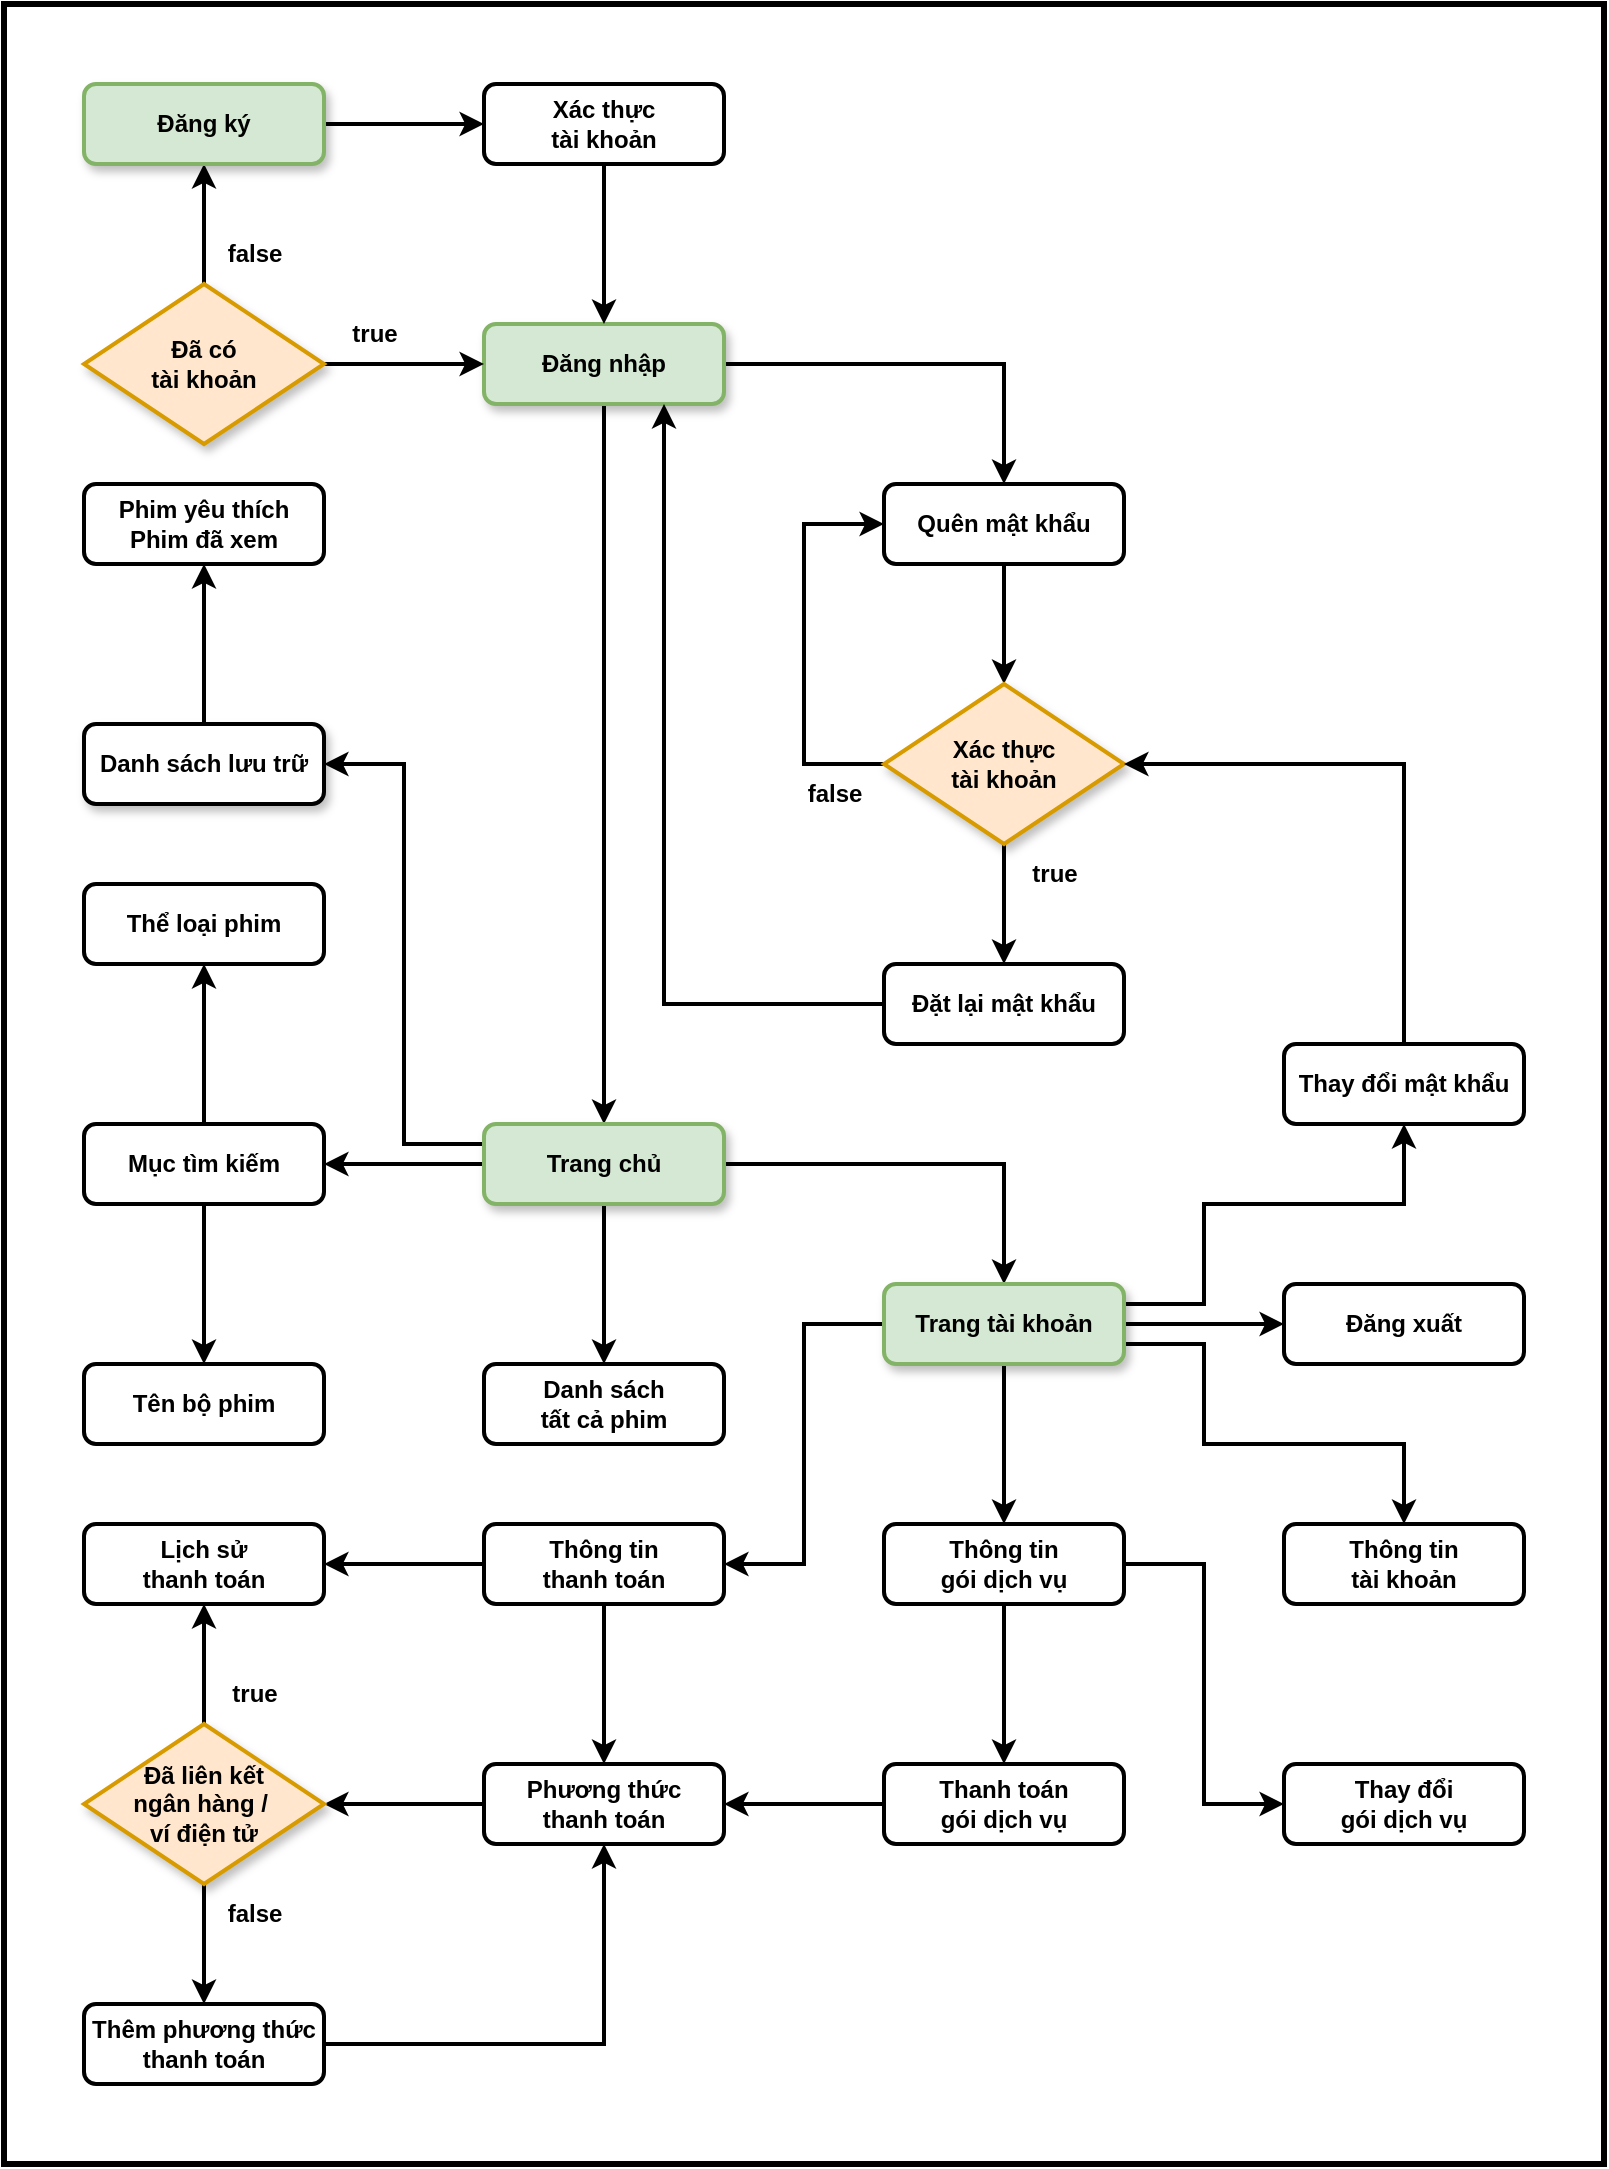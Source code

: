 <mxfile version="21.1.1" type="device">
  <diagram id="V4xvGhXXIzjxUZkRCBjT" name="Trang-1">
    <mxGraphModel dx="1377" dy="756" grid="1" gridSize="10" guides="1" tooltips="1" connect="1" arrows="1" fold="1" page="1" pageScale="1" pageWidth="827" pageHeight="1169" math="0" shadow="0">
      <root>
        <mxCell id="0" />
        <mxCell id="1" parent="0" />
        <mxCell id="R6R2RgUmrvNEscCB8xWO-100" value="" style="rounded=0;whiteSpace=wrap;html=1;strokeWidth=3;" vertex="1" parent="1">
          <mxGeometry x="13" y="40" width="800" height="1080" as="geometry" />
        </mxCell>
        <mxCell id="R6R2RgUmrvNEscCB8xWO-32" style="edgeStyle=orthogonalEdgeStyle;orthogonalLoop=1;jettySize=auto;html=1;entryX=0.5;entryY=0;entryDx=0;entryDy=0;rounded=0;strokeWidth=2;fontFamily=Helvetica;fontStyle=1;shadow=0;" edge="1" parent="1" source="R6R2RgUmrvNEscCB8xWO-18" target="R6R2RgUmrvNEscCB8xWO-28">
          <mxGeometry relative="1" as="geometry" />
        </mxCell>
        <mxCell id="R6R2RgUmrvNEscCB8xWO-39" style="edgeStyle=orthogonalEdgeStyle;orthogonalLoop=1;jettySize=auto;html=1;exitX=0.5;exitY=1;exitDx=0;exitDy=0;fontFamily=Helvetica;fontStyle=1;strokeWidth=2;shadow=0;" edge="1" parent="1" source="R6R2RgUmrvNEscCB8xWO-18">
          <mxGeometry relative="1" as="geometry">
            <mxPoint x="313" y="600" as="targetPoint" />
          </mxGeometry>
        </mxCell>
        <mxCell id="R6R2RgUmrvNEscCB8xWO-18" value="Đăng nhập" style="rounded=1;whiteSpace=wrap;html=1;strokeWidth=2;fontFamily=Helvetica;fontStyle=1;shadow=1;fillColor=#d5e8d4;strokeColor=#82b366;" vertex="1" parent="1">
          <mxGeometry x="253" y="200" width="120" height="40" as="geometry" />
        </mxCell>
        <mxCell id="R6R2RgUmrvNEscCB8xWO-20" style="edgeStyle=orthogonalEdgeStyle;orthogonalLoop=1;jettySize=auto;html=1;entryX=0;entryY=0.5;entryDx=0;entryDy=0;strokeWidth=2;fontFamily=Helvetica;fontStyle=1;shadow=0;" edge="1" parent="1" source="R6R2RgUmrvNEscCB8xWO-19" target="R6R2RgUmrvNEscCB8xWO-18">
          <mxGeometry relative="1" as="geometry" />
        </mxCell>
        <mxCell id="R6R2RgUmrvNEscCB8xWO-23" style="edgeStyle=orthogonalEdgeStyle;orthogonalLoop=1;jettySize=auto;html=1;entryX=0.5;entryY=1;entryDx=0;entryDy=0;strokeWidth=2;fontFamily=Helvetica;fontStyle=1;shadow=0;" edge="1" parent="1" source="R6R2RgUmrvNEscCB8xWO-19" target="R6R2RgUmrvNEscCB8xWO-22">
          <mxGeometry relative="1" as="geometry" />
        </mxCell>
        <mxCell id="R6R2RgUmrvNEscCB8xWO-19" value="Đã có&lt;br&gt;tài khoản" style="rhombus;whiteSpace=wrap;html=1;fontFamily=Helvetica;strokeWidth=2;fontStyle=1;shadow=1;fillColor=#ffe6cc;strokeColor=#d79b00;" vertex="1" parent="1">
          <mxGeometry x="53" y="180" width="120" height="80" as="geometry" />
        </mxCell>
        <mxCell id="R6R2RgUmrvNEscCB8xWO-21" value="true" style="text;html=1;align=center;verticalAlign=middle;resizable=0;points=[];autosize=1;strokeColor=none;fillColor=none;fontStyle=1;strokeWidth=2;fontFamily=Helvetica;shadow=0;" vertex="1" parent="1">
          <mxGeometry x="173" y="190" width="50" height="30" as="geometry" />
        </mxCell>
        <mxCell id="R6R2RgUmrvNEscCB8xWO-26" style="edgeStyle=orthogonalEdgeStyle;orthogonalLoop=1;jettySize=auto;html=1;exitX=1;exitY=0.5;exitDx=0;exitDy=0;entryX=0;entryY=0.5;entryDx=0;entryDy=0;strokeWidth=2;fontFamily=Helvetica;fontStyle=1;shadow=0;" edge="1" parent="1" source="R6R2RgUmrvNEscCB8xWO-22" target="R6R2RgUmrvNEscCB8xWO-25">
          <mxGeometry relative="1" as="geometry" />
        </mxCell>
        <mxCell id="R6R2RgUmrvNEscCB8xWO-22" value="Đăng ký" style="rounded=1;whiteSpace=wrap;html=1;strokeWidth=2;fontFamily=Helvetica;fontStyle=1;shadow=1;fillColor=#d5e8d4;strokeColor=#82b366;" vertex="1" parent="1">
          <mxGeometry x="53" y="80" width="120" height="40" as="geometry" />
        </mxCell>
        <mxCell id="R6R2RgUmrvNEscCB8xWO-24" value="false" style="text;html=1;align=center;verticalAlign=middle;resizable=0;points=[];autosize=1;strokeColor=none;fillColor=none;fontStyle=1;strokeWidth=2;fontFamily=Helvetica;shadow=0;" vertex="1" parent="1">
          <mxGeometry x="113" y="150" width="50" height="30" as="geometry" />
        </mxCell>
        <mxCell id="R6R2RgUmrvNEscCB8xWO-27" style="edgeStyle=orthogonalEdgeStyle;orthogonalLoop=1;jettySize=auto;html=1;exitX=0.5;exitY=1;exitDx=0;exitDy=0;entryX=0.5;entryY=0;entryDx=0;entryDy=0;strokeWidth=2;fontFamily=Helvetica;fontStyle=1;shadow=0;" edge="1" parent="1" source="R6R2RgUmrvNEscCB8xWO-25" target="R6R2RgUmrvNEscCB8xWO-18">
          <mxGeometry relative="1" as="geometry" />
        </mxCell>
        <mxCell id="R6R2RgUmrvNEscCB8xWO-25" value="Xác thực&lt;br&gt;tài khoản" style="rounded=1;whiteSpace=wrap;html=1;strokeWidth=2;fontFamily=Helvetica;fontStyle=1;shadow=0;" vertex="1" parent="1">
          <mxGeometry x="253" y="80" width="120" height="40" as="geometry" />
        </mxCell>
        <mxCell id="R6R2RgUmrvNEscCB8xWO-33" style="edgeStyle=orthogonalEdgeStyle;orthogonalLoop=1;jettySize=auto;html=1;entryX=0.5;entryY=0;entryDx=0;entryDy=0;strokeWidth=2;fontFamily=Helvetica;fontStyle=1;shadow=0;" edge="1" parent="1" source="R6R2RgUmrvNEscCB8xWO-28" target="R6R2RgUmrvNEscCB8xWO-30">
          <mxGeometry relative="1" as="geometry" />
        </mxCell>
        <mxCell id="R6R2RgUmrvNEscCB8xWO-28" value="Quên mật khẩu" style="rounded=1;whiteSpace=wrap;html=1;strokeWidth=2;fontFamily=Helvetica;fontStyle=1;shadow=0;" vertex="1" parent="1">
          <mxGeometry x="453" y="280" width="120" height="40" as="geometry" />
        </mxCell>
        <mxCell id="R6R2RgUmrvNEscCB8xWO-35" style="edgeStyle=orthogonalEdgeStyle;orthogonalLoop=1;jettySize=auto;html=1;entryX=0.75;entryY=1;entryDx=0;entryDy=0;rounded=0;strokeWidth=2;fontFamily=Helvetica;fontStyle=1;shadow=0;" edge="1" parent="1" source="R6R2RgUmrvNEscCB8xWO-29" target="R6R2RgUmrvNEscCB8xWO-18">
          <mxGeometry relative="1" as="geometry" />
        </mxCell>
        <mxCell id="R6R2RgUmrvNEscCB8xWO-29" value="Đặt lại mật khẩu" style="rounded=1;whiteSpace=wrap;html=1;strokeWidth=2;fontFamily=Helvetica;fontStyle=1;shadow=0;" vertex="1" parent="1">
          <mxGeometry x="453" y="520" width="120" height="40" as="geometry" />
        </mxCell>
        <mxCell id="R6R2RgUmrvNEscCB8xWO-34" style="edgeStyle=orthogonalEdgeStyle;orthogonalLoop=1;jettySize=auto;html=1;entryX=0.5;entryY=0;entryDx=0;entryDy=0;strokeWidth=2;fontFamily=Helvetica;fontStyle=1;shadow=0;" edge="1" parent="1" source="R6R2RgUmrvNEscCB8xWO-30" target="R6R2RgUmrvNEscCB8xWO-29">
          <mxGeometry relative="1" as="geometry" />
        </mxCell>
        <mxCell id="R6R2RgUmrvNEscCB8xWO-38" style="edgeStyle=orthogonalEdgeStyle;orthogonalLoop=1;jettySize=auto;html=1;exitX=1;exitY=0.5;exitDx=0;exitDy=0;entryX=0;entryY=0.5;entryDx=0;entryDy=0;rounded=0;strokeWidth=2;fontFamily=Helvetica;fontStyle=1;shadow=0;" edge="1" parent="1" source="R6R2RgUmrvNEscCB8xWO-30" target="R6R2RgUmrvNEscCB8xWO-28">
          <mxGeometry relative="1" as="geometry">
            <Array as="points">
              <mxPoint x="413" y="420" />
              <mxPoint x="413" y="300" />
            </Array>
          </mxGeometry>
        </mxCell>
        <mxCell id="R6R2RgUmrvNEscCB8xWO-30" value="Xác thực&lt;br&gt;tài khoản" style="rhombus;whiteSpace=wrap;html=1;fontFamily=Helvetica;strokeWidth=2;fontStyle=1;shadow=1;fillColor=#ffe6cc;strokeColor=#d79b00;" vertex="1" parent="1">
          <mxGeometry x="453" y="380" width="120" height="80" as="geometry" />
        </mxCell>
        <mxCell id="R6R2RgUmrvNEscCB8xWO-36" value="true" style="text;html=1;align=center;verticalAlign=middle;resizable=0;points=[];autosize=1;strokeColor=none;fillColor=none;fontStyle=1;strokeWidth=2;fontFamily=Helvetica;shadow=0;" vertex="1" parent="1">
          <mxGeometry x="513" y="460" width="50" height="30" as="geometry" />
        </mxCell>
        <mxCell id="R6R2RgUmrvNEscCB8xWO-37" value="false" style="text;html=1;align=center;verticalAlign=middle;resizable=0;points=[];autosize=1;strokeColor=none;fillColor=none;fontStyle=1;strokeWidth=2;fontFamily=Helvetica;shadow=0;" vertex="1" parent="1">
          <mxGeometry x="403" y="420" width="50" height="30" as="geometry" />
        </mxCell>
        <mxCell id="R6R2RgUmrvNEscCB8xWO-42" style="edgeStyle=orthogonalEdgeStyle;orthogonalLoop=1;jettySize=auto;html=1;entryX=0.5;entryY=0;entryDx=0;entryDy=0;fontFamily=Helvetica;fontStyle=1;rounded=0;exitX=1;exitY=0.5;exitDx=0;exitDy=0;strokeWidth=2;shadow=0;" edge="1" parent="1" source="R6R2RgUmrvNEscCB8xWO-40" target="R6R2RgUmrvNEscCB8xWO-41">
          <mxGeometry relative="1" as="geometry">
            <mxPoint x="453" y="620" as="sourcePoint" />
          </mxGeometry>
        </mxCell>
        <mxCell id="R6R2RgUmrvNEscCB8xWO-94" style="edgeStyle=orthogonalEdgeStyle;orthogonalLoop=1;jettySize=auto;html=1;strokeWidth=2;shadow=0;" edge="1" parent="1" source="R6R2RgUmrvNEscCB8xWO-40" target="R6R2RgUmrvNEscCB8xWO-90">
          <mxGeometry relative="1" as="geometry" />
        </mxCell>
        <mxCell id="R6R2RgUmrvNEscCB8xWO-95" style="edgeStyle=orthogonalEdgeStyle;orthogonalLoop=1;jettySize=auto;html=1;entryX=1;entryY=0.5;entryDx=0;entryDy=0;strokeWidth=2;shadow=0;" edge="1" parent="1" source="R6R2RgUmrvNEscCB8xWO-40" target="R6R2RgUmrvNEscCB8xWO-89">
          <mxGeometry relative="1" as="geometry" />
        </mxCell>
        <mxCell id="R6R2RgUmrvNEscCB8xWO-98" style="edgeStyle=orthogonalEdgeStyle;orthogonalLoop=1;jettySize=auto;html=1;exitX=0;exitY=0.25;exitDx=0;exitDy=0;entryX=1;entryY=0.5;entryDx=0;entryDy=0;rounded=0;strokeWidth=2;shadow=0;" edge="1" parent="1" source="R6R2RgUmrvNEscCB8xWO-40" target="R6R2RgUmrvNEscCB8xWO-83">
          <mxGeometry relative="1" as="geometry" />
        </mxCell>
        <mxCell id="R6R2RgUmrvNEscCB8xWO-40" value="Trang chủ" style="rounded=1;whiteSpace=wrap;html=1;strokeWidth=2;fontFamily=Helvetica;fontStyle=1;shadow=1;fillColor=#d5e8d4;strokeColor=#82b366;" vertex="1" parent="1">
          <mxGeometry x="253" y="600" width="120" height="40" as="geometry" />
        </mxCell>
        <mxCell id="R6R2RgUmrvNEscCB8xWO-49" style="edgeStyle=orthogonalEdgeStyle;orthogonalLoop=1;jettySize=auto;html=1;exitX=1;exitY=0.25;exitDx=0;exitDy=0;entryX=0.5;entryY=1;entryDx=0;entryDy=0;rounded=0;strokeWidth=2;shadow=0;" edge="1" parent="1" source="R6R2RgUmrvNEscCB8xWO-41" target="R6R2RgUmrvNEscCB8xWO-47">
          <mxGeometry relative="1" as="geometry">
            <Array as="points">
              <mxPoint x="613" y="690" />
              <mxPoint x="613" y="640" />
              <mxPoint x="713" y="640" />
            </Array>
          </mxGeometry>
        </mxCell>
        <mxCell id="R6R2RgUmrvNEscCB8xWO-51" style="edgeStyle=orthogonalEdgeStyle;orthogonalLoop=1;jettySize=auto;html=1;exitX=1;exitY=0.5;exitDx=0;exitDy=0;entryX=0;entryY=0.5;entryDx=0;entryDy=0;strokeWidth=2;rounded=0;shadow=0;" edge="1" parent="1" source="R6R2RgUmrvNEscCB8xWO-41" target="R6R2RgUmrvNEscCB8xWO-43">
          <mxGeometry relative="1" as="geometry" />
        </mxCell>
        <mxCell id="R6R2RgUmrvNEscCB8xWO-53" style="edgeStyle=orthogonalEdgeStyle;orthogonalLoop=1;jettySize=auto;html=1;entryX=0.5;entryY=0;entryDx=0;entryDy=0;strokeWidth=2;shadow=0;" edge="1" parent="1" source="R6R2RgUmrvNEscCB8xWO-41" target="R6R2RgUmrvNEscCB8xWO-46">
          <mxGeometry relative="1" as="geometry" />
        </mxCell>
        <mxCell id="R6R2RgUmrvNEscCB8xWO-54" style="edgeStyle=orthogonalEdgeStyle;orthogonalLoop=1;jettySize=auto;html=1;entryX=1;entryY=0.5;entryDx=0;entryDy=0;strokeWidth=2;strokeColor=default;rounded=0;shadow=0;" edge="1" parent="1" source="R6R2RgUmrvNEscCB8xWO-41" target="R6R2RgUmrvNEscCB8xWO-45">
          <mxGeometry relative="1" as="geometry" />
        </mxCell>
        <mxCell id="R6R2RgUmrvNEscCB8xWO-68" style="edgeStyle=orthogonalEdgeStyle;orthogonalLoop=1;jettySize=auto;html=1;exitX=1;exitY=0.75;exitDx=0;exitDy=0;rounded=0;strokeWidth=2;shadow=0;" edge="1" parent="1" source="R6R2RgUmrvNEscCB8xWO-41" target="R6R2RgUmrvNEscCB8xWO-44">
          <mxGeometry relative="1" as="geometry">
            <Array as="points">
              <mxPoint x="613" y="710" />
              <mxPoint x="613" y="760" />
              <mxPoint x="713" y="760" />
            </Array>
          </mxGeometry>
        </mxCell>
        <mxCell id="R6R2RgUmrvNEscCB8xWO-41" value="Trang tài khoản" style="rounded=1;whiteSpace=wrap;html=1;strokeWidth=2;fontFamily=Helvetica;fontStyle=1;shadow=1;fillColor=#d5e8d4;strokeColor=#82b366;" vertex="1" parent="1">
          <mxGeometry x="453" y="680" width="120" height="40" as="geometry" />
        </mxCell>
        <mxCell id="R6R2RgUmrvNEscCB8xWO-44" value="Thông tin&lt;br&gt;tài khoản" style="rounded=1;whiteSpace=wrap;html=1;strokeWidth=2;fontFamily=Helvetica;fontStyle=1;shadow=0;" vertex="1" parent="1">
          <mxGeometry x="653" y="800" width="120" height="40" as="geometry" />
        </mxCell>
        <mxCell id="R6R2RgUmrvNEscCB8xWO-61" style="edgeStyle=orthogonalEdgeStyle;orthogonalLoop=1;jettySize=auto;html=1;entryX=0.5;entryY=0;entryDx=0;entryDy=0;strokeWidth=2;shadow=0;" edge="1" parent="1" source="R6R2RgUmrvNEscCB8xWO-45" target="R6R2RgUmrvNEscCB8xWO-59">
          <mxGeometry relative="1" as="geometry" />
        </mxCell>
        <mxCell id="R6R2RgUmrvNEscCB8xWO-62" style="edgeStyle=orthogonalEdgeStyle;orthogonalLoop=1;jettySize=auto;html=1;entryX=1;entryY=0.5;entryDx=0;entryDy=0;strokeWidth=2;shadow=0;" edge="1" parent="1" source="R6R2RgUmrvNEscCB8xWO-45" target="R6R2RgUmrvNEscCB8xWO-60">
          <mxGeometry relative="1" as="geometry" />
        </mxCell>
        <mxCell id="R6R2RgUmrvNEscCB8xWO-45" value="Thông tin&lt;br&gt;thanh toán" style="rounded=1;whiteSpace=wrap;html=1;strokeWidth=2;fontFamily=Helvetica;fontStyle=1;shadow=0;" vertex="1" parent="1">
          <mxGeometry x="253" y="800" width="120" height="40" as="geometry" />
        </mxCell>
        <mxCell id="R6R2RgUmrvNEscCB8xWO-57" style="edgeStyle=orthogonalEdgeStyle;orthogonalLoop=1;jettySize=auto;html=1;exitX=0.5;exitY=1;exitDx=0;exitDy=0;entryX=0.5;entryY=0;entryDx=0;entryDy=0;rounded=0;strokeWidth=2;shadow=0;" edge="1" parent="1" source="R6R2RgUmrvNEscCB8xWO-46" target="R6R2RgUmrvNEscCB8xWO-55">
          <mxGeometry relative="1" as="geometry">
            <Array as="points">
              <mxPoint x="513" y="870" />
              <mxPoint x="513" y="870" />
            </Array>
          </mxGeometry>
        </mxCell>
        <mxCell id="R6R2RgUmrvNEscCB8xWO-58" style="edgeStyle=orthogonalEdgeStyle;orthogonalLoop=1;jettySize=auto;html=1;exitX=1;exitY=0.5;exitDx=0;exitDy=0;rounded=0;entryX=0;entryY=0.5;entryDx=0;entryDy=0;strokeWidth=2;shadow=0;" edge="1" parent="1" source="R6R2RgUmrvNEscCB8xWO-46" target="R6R2RgUmrvNEscCB8xWO-56">
          <mxGeometry relative="1" as="geometry">
            <mxPoint x="623" y="920" as="targetPoint" />
            <Array as="points">
              <mxPoint x="613" y="820" />
              <mxPoint x="613" y="940" />
            </Array>
          </mxGeometry>
        </mxCell>
        <mxCell id="R6R2RgUmrvNEscCB8xWO-46" value="Thông tin&lt;br&gt;gói dịch vụ" style="rounded=1;whiteSpace=wrap;html=1;strokeWidth=2;fontFamily=Helvetica;fontStyle=1;shadow=0;" vertex="1" parent="1">
          <mxGeometry x="453" y="800" width="120" height="40" as="geometry" />
        </mxCell>
        <mxCell id="R6R2RgUmrvNEscCB8xWO-50" style="edgeStyle=orthogonalEdgeStyle;orthogonalLoop=1;jettySize=auto;html=1;rounded=0;entryX=1;entryY=0.5;entryDx=0;entryDy=0;strokeWidth=2;shadow=0;" edge="1" parent="1" source="R6R2RgUmrvNEscCB8xWO-47" target="R6R2RgUmrvNEscCB8xWO-30">
          <mxGeometry relative="1" as="geometry">
            <mxPoint x="653" y="420" as="targetPoint" />
            <Array as="points">
              <mxPoint x="713" y="420" />
            </Array>
          </mxGeometry>
        </mxCell>
        <mxCell id="R6R2RgUmrvNEscCB8xWO-47" value="Thay đổi mật khẩu" style="rounded=1;whiteSpace=wrap;html=1;strokeWidth=2;fontFamily=Helvetica;fontStyle=1;shadow=0;" vertex="1" parent="1">
          <mxGeometry x="653" y="560" width="120" height="40" as="geometry" />
        </mxCell>
        <mxCell id="R6R2RgUmrvNEscCB8xWO-65" style="edgeStyle=orthogonalEdgeStyle;orthogonalLoop=1;jettySize=auto;html=1;entryX=1;entryY=0.5;entryDx=0;entryDy=0;rounded=0;strokeWidth=2;shadow=0;" edge="1" parent="1" source="R6R2RgUmrvNEscCB8xWO-55" target="R6R2RgUmrvNEscCB8xWO-59">
          <mxGeometry relative="1" as="geometry">
            <mxPoint x="373" y="940" as="targetPoint" />
          </mxGeometry>
        </mxCell>
        <mxCell id="R6R2RgUmrvNEscCB8xWO-55" value="Thanh toán&lt;br&gt;gói dịch vụ" style="rounded=1;whiteSpace=wrap;html=1;strokeWidth=2;fontFamily=Helvetica;fontStyle=1;shadow=0;" vertex="1" parent="1">
          <mxGeometry x="453" y="920" width="120" height="40" as="geometry" />
        </mxCell>
        <mxCell id="R6R2RgUmrvNEscCB8xWO-56" value="Thay đổi&lt;br&gt;gói dịch vụ" style="rounded=1;whiteSpace=wrap;html=1;strokeWidth=2;fontFamily=Helvetica;fontStyle=1;shadow=0;" vertex="1" parent="1">
          <mxGeometry x="653" y="920" width="120" height="40" as="geometry" />
        </mxCell>
        <mxCell id="R6R2RgUmrvNEscCB8xWO-70" style="edgeStyle=orthogonalEdgeStyle;orthogonalLoop=1;jettySize=auto;html=1;entryX=1;entryY=0.5;entryDx=0;entryDy=0;strokeWidth=2;shadow=0;" edge="1" parent="1" source="R6R2RgUmrvNEscCB8xWO-59" target="R6R2RgUmrvNEscCB8xWO-69">
          <mxGeometry relative="1" as="geometry" />
        </mxCell>
        <mxCell id="R6R2RgUmrvNEscCB8xWO-59" value="Phương thức&lt;br&gt;thanh toán" style="rounded=1;whiteSpace=wrap;html=1;strokeWidth=2;fontFamily=Helvetica;fontStyle=1;shadow=0;" vertex="1" parent="1">
          <mxGeometry x="253" y="920" width="120" height="40" as="geometry" />
        </mxCell>
        <mxCell id="R6R2RgUmrvNEscCB8xWO-60" value="Lịch sử&lt;br&gt;thanh toán" style="rounded=1;whiteSpace=wrap;html=1;strokeWidth=2;fontFamily=Helvetica;fontStyle=1;shadow=0;" vertex="1" parent="1">
          <mxGeometry x="53" y="800" width="120" height="40" as="geometry" />
        </mxCell>
        <mxCell id="R6R2RgUmrvNEscCB8xWO-43" value="Đăng xuất" style="rounded=1;whiteSpace=wrap;html=1;strokeWidth=2;fontFamily=Helvetica;fontStyle=1;shadow=0;" vertex="1" parent="1">
          <mxGeometry x="653" y="680" width="120" height="40" as="geometry" />
        </mxCell>
        <mxCell id="R6R2RgUmrvNEscCB8xWO-73" style="edgeStyle=orthogonalEdgeStyle;orthogonalLoop=1;jettySize=auto;html=1;entryX=0.5;entryY=1;entryDx=0;entryDy=0;strokeWidth=2;shadow=0;" edge="1" parent="1" source="R6R2RgUmrvNEscCB8xWO-69" target="R6R2RgUmrvNEscCB8xWO-60">
          <mxGeometry relative="1" as="geometry" />
        </mxCell>
        <mxCell id="R6R2RgUmrvNEscCB8xWO-74" style="edgeStyle=orthogonalEdgeStyle;orthogonalLoop=1;jettySize=auto;html=1;entryX=0.5;entryY=0;entryDx=0;entryDy=0;strokeWidth=2;shadow=0;" edge="1" parent="1" source="R6R2RgUmrvNEscCB8xWO-69" target="R6R2RgUmrvNEscCB8xWO-71">
          <mxGeometry relative="1" as="geometry" />
        </mxCell>
        <mxCell id="R6R2RgUmrvNEscCB8xWO-69" value="Đã liên kết&lt;br&gt;ngân hàng /&amp;nbsp;&lt;br&gt;ví điện tử" style="rhombus;whiteSpace=wrap;html=1;fontFamily=Helvetica;strokeWidth=2;fontStyle=1;shadow=1;fillColor=#ffe6cc;strokeColor=#d79b00;" vertex="1" parent="1">
          <mxGeometry x="53" y="900" width="120" height="80" as="geometry" />
        </mxCell>
        <mxCell id="R6R2RgUmrvNEscCB8xWO-79" style="edgeStyle=orthogonalEdgeStyle;orthogonalLoop=1;jettySize=auto;html=1;exitX=1;exitY=0.5;exitDx=0;exitDy=0;entryX=0.5;entryY=1;entryDx=0;entryDy=0;rounded=0;strokeWidth=2;shadow=0;" edge="1" parent="1" source="R6R2RgUmrvNEscCB8xWO-71" target="R6R2RgUmrvNEscCB8xWO-59">
          <mxGeometry relative="1" as="geometry" />
        </mxCell>
        <mxCell id="R6R2RgUmrvNEscCB8xWO-71" value="Thêm phương thức&lt;br&gt;thanh toán" style="rounded=1;whiteSpace=wrap;html=1;strokeWidth=2;fontFamily=Helvetica;fontStyle=1;shadow=0;" vertex="1" parent="1">
          <mxGeometry x="53" y="1040" width="120" height="40" as="geometry" />
        </mxCell>
        <mxCell id="R6R2RgUmrvNEscCB8xWO-80" value="true" style="text;html=1;align=center;verticalAlign=middle;resizable=0;points=[];autosize=1;strokeColor=none;fillColor=none;fontStyle=1;strokeWidth=2;fontFamily=Helvetica;shadow=0;" vertex="1" parent="1">
          <mxGeometry x="113" y="870" width="50" height="30" as="geometry" />
        </mxCell>
        <mxCell id="R6R2RgUmrvNEscCB8xWO-81" value="false" style="text;html=1;align=center;verticalAlign=middle;resizable=0;points=[];autosize=1;strokeColor=none;fillColor=none;fontStyle=1;strokeWidth=2;fontFamily=Helvetica;shadow=0;" vertex="1" parent="1">
          <mxGeometry x="113" y="980" width="50" height="30" as="geometry" />
        </mxCell>
        <mxCell id="R6R2RgUmrvNEscCB8xWO-99" style="edgeStyle=orthogonalEdgeStyle;orthogonalLoop=1;jettySize=auto;html=1;entryX=0.5;entryY=1;entryDx=0;entryDy=0;strokeWidth=2;shadow=0;" edge="1" parent="1" source="R6R2RgUmrvNEscCB8xWO-83" target="R6R2RgUmrvNEscCB8xWO-85">
          <mxGeometry relative="1" as="geometry" />
        </mxCell>
        <mxCell id="R6R2RgUmrvNEscCB8xWO-83" value="Danh sách lưu trữ" style="rounded=1;whiteSpace=wrap;html=1;strokeWidth=2;fontFamily=Helvetica;fontStyle=1;shadow=1;" vertex="1" parent="1">
          <mxGeometry x="53" y="400" width="120" height="40" as="geometry" />
        </mxCell>
        <mxCell id="R6R2RgUmrvNEscCB8xWO-85" value="Phim yêu thích&lt;br&gt;Phim đã xem" style="rounded=1;whiteSpace=wrap;html=1;strokeWidth=2;fontFamily=Helvetica;fontStyle=1;shadow=0;" vertex="1" parent="1">
          <mxGeometry x="53" y="280" width="120" height="40" as="geometry" />
        </mxCell>
        <mxCell id="R6R2RgUmrvNEscCB8xWO-96" style="edgeStyle=orthogonalEdgeStyle;orthogonalLoop=1;jettySize=auto;html=1;entryX=0.5;entryY=1;entryDx=0;entryDy=0;strokeWidth=2;shadow=0;" edge="1" parent="1" source="R6R2RgUmrvNEscCB8xWO-89" target="R6R2RgUmrvNEscCB8xWO-92">
          <mxGeometry relative="1" as="geometry" />
        </mxCell>
        <mxCell id="R6R2RgUmrvNEscCB8xWO-97" style="edgeStyle=orthogonalEdgeStyle;orthogonalLoop=1;jettySize=auto;html=1;entryX=0.5;entryY=0;entryDx=0;entryDy=0;strokeWidth=2;shadow=0;" edge="1" parent="1" source="R6R2RgUmrvNEscCB8xWO-89" target="R6R2RgUmrvNEscCB8xWO-93">
          <mxGeometry relative="1" as="geometry" />
        </mxCell>
        <mxCell id="R6R2RgUmrvNEscCB8xWO-89" value="Mục tìm kiếm" style="rounded=1;whiteSpace=wrap;html=1;strokeWidth=2;fontFamily=Helvetica;fontStyle=1;shadow=0;" vertex="1" parent="1">
          <mxGeometry x="53" y="600" width="120" height="40" as="geometry" />
        </mxCell>
        <mxCell id="R6R2RgUmrvNEscCB8xWO-90" value="Danh sách &lt;br&gt;tất cả phim" style="rounded=1;whiteSpace=wrap;html=1;strokeWidth=2;fontFamily=Helvetica;fontStyle=1;shadow=0;" vertex="1" parent="1">
          <mxGeometry x="253" y="720" width="120" height="40" as="geometry" />
        </mxCell>
        <mxCell id="R6R2RgUmrvNEscCB8xWO-92" value="Thể loại phim" style="rounded=1;whiteSpace=wrap;html=1;strokeWidth=2;fontFamily=Helvetica;fontStyle=1;shadow=0;" vertex="1" parent="1">
          <mxGeometry x="53" y="480" width="120" height="40" as="geometry" />
        </mxCell>
        <mxCell id="R6R2RgUmrvNEscCB8xWO-93" value="Tên bộ phim" style="rounded=1;whiteSpace=wrap;html=1;strokeWidth=2;fontFamily=Helvetica;fontStyle=1;shadow=0;" vertex="1" parent="1">
          <mxGeometry x="53" y="720" width="120" height="40" as="geometry" />
        </mxCell>
      </root>
    </mxGraphModel>
  </diagram>
</mxfile>
